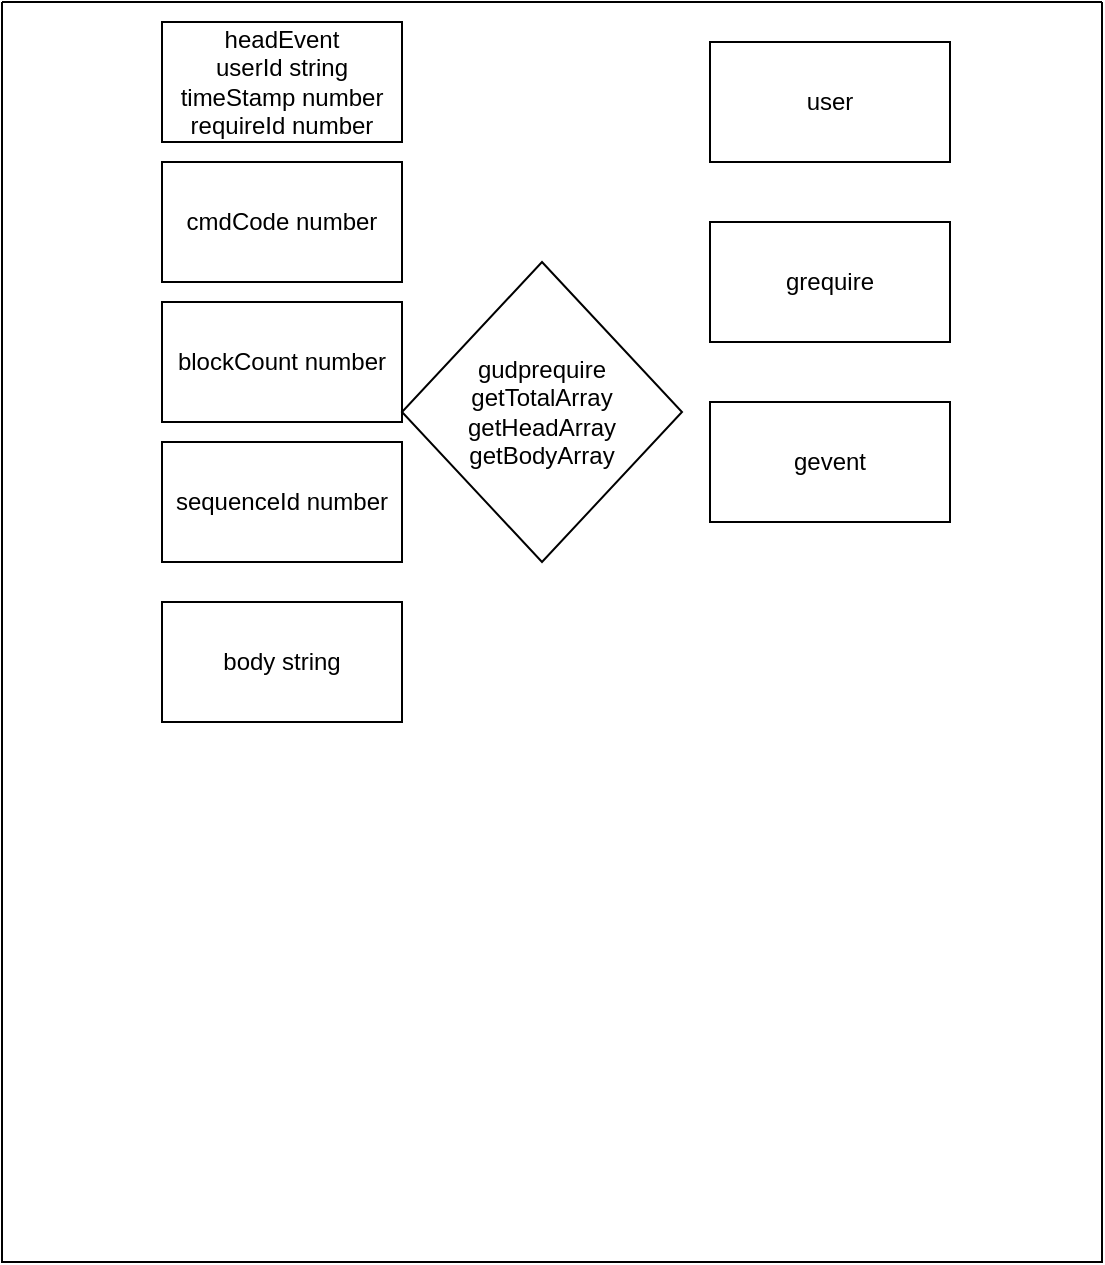 <mxfile version="15.9.6" type="github">
  <diagram id="N8Edi52NSmTYdyOakT1O" name="Page-1">
    <mxGraphModel dx="1422" dy="754" grid="1" gridSize="10" guides="1" tooltips="1" connect="1" arrows="1" fold="1" page="1" pageScale="1" pageWidth="827" pageHeight="1169" math="0" shadow="0">
      <root>
        <mxCell id="0" />
        <mxCell id="1" parent="0" />
        <mxCell id="S61cnKSq_L1cPFYxwROf-4" value="" style="swimlane;startSize=0;" vertex="1" parent="1">
          <mxGeometry x="60" y="110" width="550" height="630" as="geometry" />
        </mxCell>
        <mxCell id="ttSso2FikDegnhqfddx3-1" value="headEvent&lt;br&gt;userId string&lt;br&gt;timeStamp number&lt;br&gt;requireId number" style="rounded=0;whiteSpace=wrap;html=1;" parent="S61cnKSq_L1cPFYxwROf-4" vertex="1">
          <mxGeometry x="80" y="10" width="120" height="60" as="geometry" />
        </mxCell>
        <mxCell id="ttSso2FikDegnhqfddx3-2" value="cmdCode number" style="rounded=0;whiteSpace=wrap;html=1;" parent="S61cnKSq_L1cPFYxwROf-4" vertex="1">
          <mxGeometry x="80" y="80" width="120" height="60" as="geometry" />
        </mxCell>
        <mxCell id="ttSso2FikDegnhqfddx3-3" value="blockCount number" style="rounded=0;whiteSpace=wrap;html=1;" parent="S61cnKSq_L1cPFYxwROf-4" vertex="1">
          <mxGeometry x="80" y="150" width="120" height="60" as="geometry" />
        </mxCell>
        <mxCell id="ttSso2FikDegnhqfddx3-4" value="sequenceId number" style="rounded=0;whiteSpace=wrap;html=1;" parent="S61cnKSq_L1cPFYxwROf-4" vertex="1">
          <mxGeometry x="80" y="220" width="120" height="60" as="geometry" />
        </mxCell>
        <mxCell id="S61cnKSq_L1cPFYxwROf-1" value="body string" style="rounded=0;whiteSpace=wrap;html=1;" vertex="1" parent="S61cnKSq_L1cPFYxwROf-4">
          <mxGeometry x="80" y="300" width="120" height="60" as="geometry" />
        </mxCell>
        <mxCell id="S61cnKSq_L1cPFYxwROf-5" value="gudprequire&lt;br&gt;getTotalArray&lt;br&gt;getHeadArray&lt;br&gt;getBodyArray" style="rhombus;whiteSpace=wrap;html=1;" vertex="1" parent="S61cnKSq_L1cPFYxwROf-4">
          <mxGeometry x="200" y="130" width="140" height="150" as="geometry" />
        </mxCell>
        <mxCell id="S61cnKSq_L1cPFYxwROf-8" value="user" style="rounded=0;whiteSpace=wrap;html=1;" vertex="1" parent="S61cnKSq_L1cPFYxwROf-4">
          <mxGeometry x="354" y="20" width="120" height="60" as="geometry" />
        </mxCell>
        <mxCell id="S61cnKSq_L1cPFYxwROf-9" value="grequire" style="rounded=0;whiteSpace=wrap;html=1;" vertex="1" parent="S61cnKSq_L1cPFYxwROf-4">
          <mxGeometry x="354" y="110" width="120" height="60" as="geometry" />
        </mxCell>
        <mxCell id="S61cnKSq_L1cPFYxwROf-10" value="gevent" style="rounded=0;whiteSpace=wrap;html=1;" vertex="1" parent="S61cnKSq_L1cPFYxwROf-4">
          <mxGeometry x="354" y="200" width="120" height="60" as="geometry" />
        </mxCell>
      </root>
    </mxGraphModel>
  </diagram>
</mxfile>
